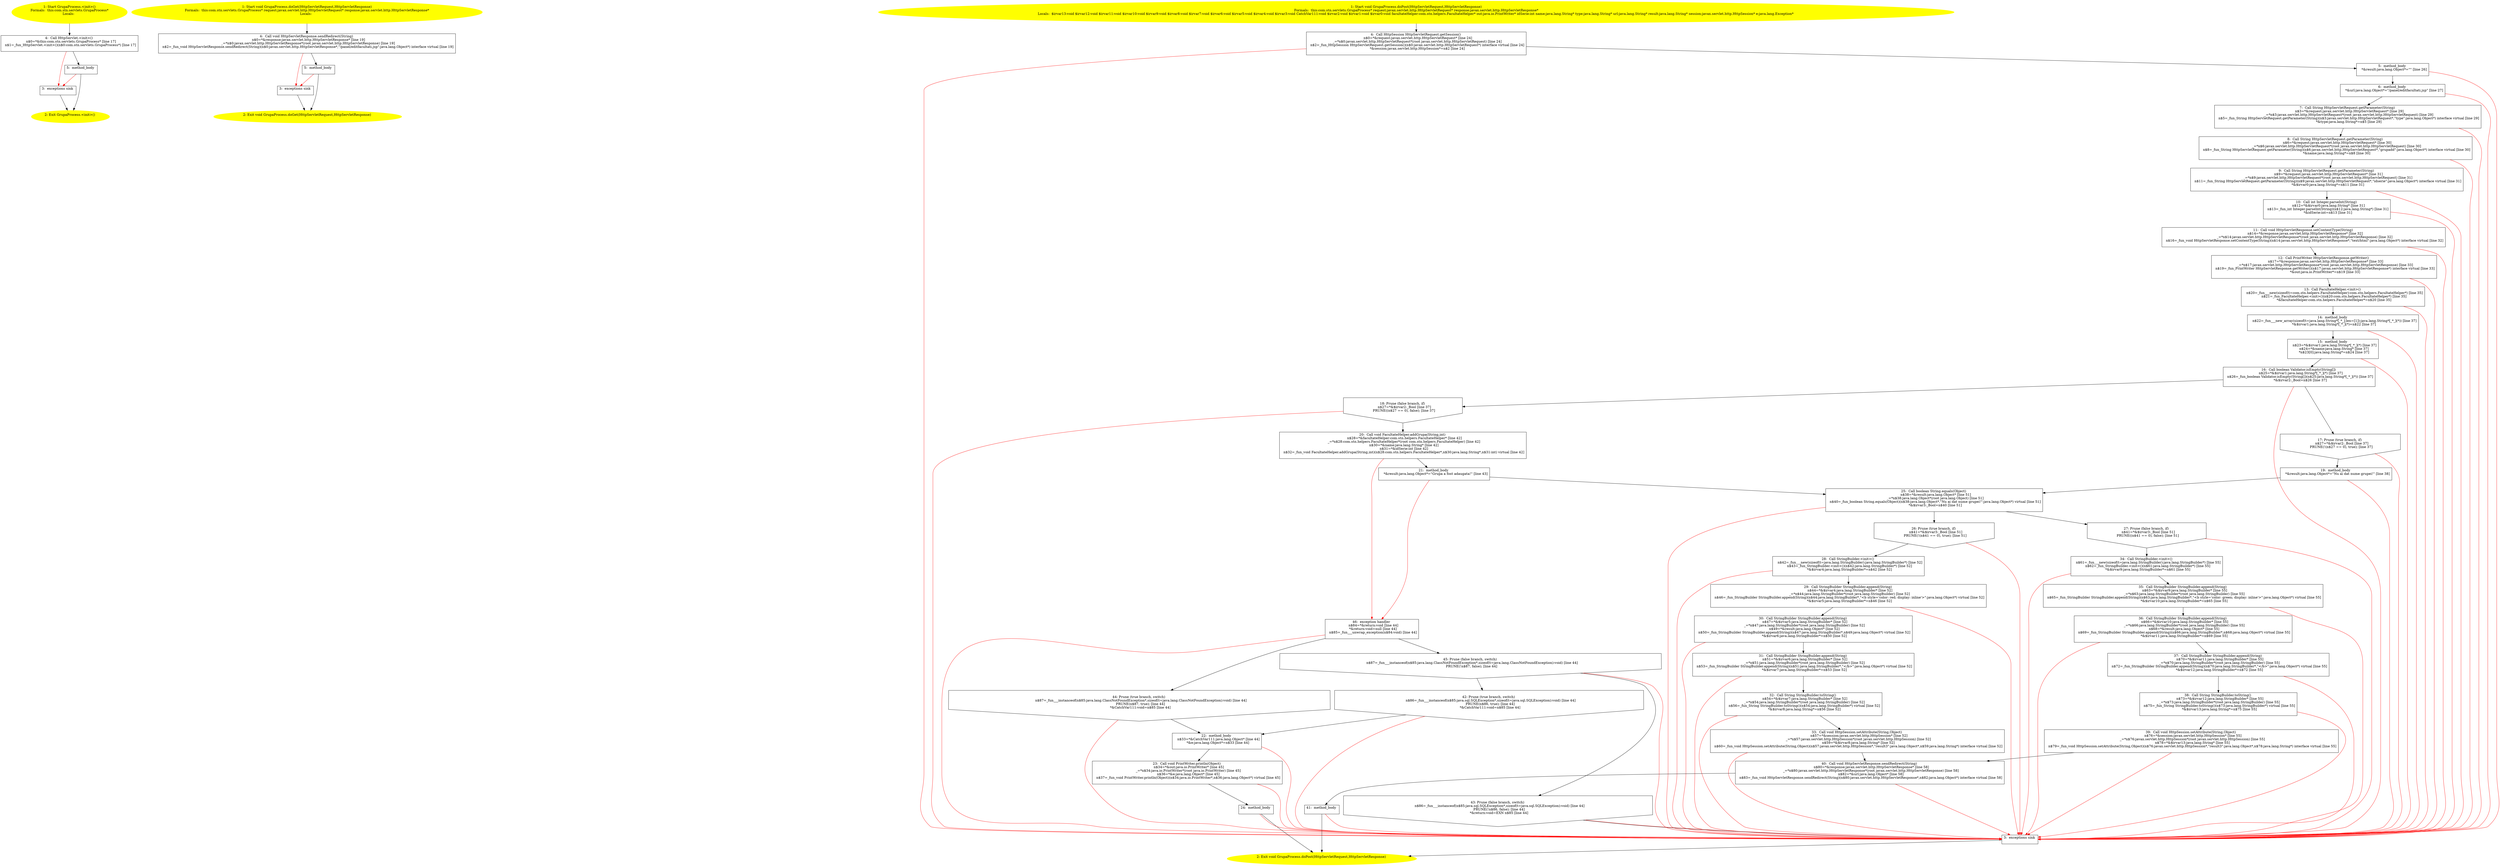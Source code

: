 /* @generated */
digraph cfg {
"com.stn.servlets.GrupaProcess.<init>().a48eaf442acc9470dc9242eb7fa89e5d_1" [label="1: Start GrupaProcess.<init>()\nFormals:  this:com.stn.servlets.GrupaProcess*\nLocals:  \n  " color=yellow style=filled]
	

	 "com.stn.servlets.GrupaProcess.<init>().a48eaf442acc9470dc9242eb7fa89e5d_1" -> "com.stn.servlets.GrupaProcess.<init>().a48eaf442acc9470dc9242eb7fa89e5d_4" ;
"com.stn.servlets.GrupaProcess.<init>().a48eaf442acc9470dc9242eb7fa89e5d_2" [label="2: Exit GrupaProcess.<init>() \n  " color=yellow style=filled]
	

"com.stn.servlets.GrupaProcess.<init>().a48eaf442acc9470dc9242eb7fa89e5d_3" [label="3:  exceptions sink \n  " shape="box"]
	

	 "com.stn.servlets.GrupaProcess.<init>().a48eaf442acc9470dc9242eb7fa89e5d_3" -> "com.stn.servlets.GrupaProcess.<init>().a48eaf442acc9470dc9242eb7fa89e5d_2" ;
"com.stn.servlets.GrupaProcess.<init>().a48eaf442acc9470dc9242eb7fa89e5d_4" [label="4:  Call HttpServlet.<init>() \n   n$0=*&this:com.stn.servlets.GrupaProcess* [line 17]\n  n$1=_fun_HttpServlet.<init>()(n$0:com.stn.servlets.GrupaProcess*) [line 17]\n " shape="box"]
	

	 "com.stn.servlets.GrupaProcess.<init>().a48eaf442acc9470dc9242eb7fa89e5d_4" -> "com.stn.servlets.GrupaProcess.<init>().a48eaf442acc9470dc9242eb7fa89e5d_5" ;
	 "com.stn.servlets.GrupaProcess.<init>().a48eaf442acc9470dc9242eb7fa89e5d_4" -> "com.stn.servlets.GrupaProcess.<init>().a48eaf442acc9470dc9242eb7fa89e5d_3" [color="red" ];
"com.stn.servlets.GrupaProcess.<init>().a48eaf442acc9470dc9242eb7fa89e5d_5" [label="5:  method_body \n  " shape="box"]
	

	 "com.stn.servlets.GrupaProcess.<init>().a48eaf442acc9470dc9242eb7fa89e5d_5" -> "com.stn.servlets.GrupaProcess.<init>().a48eaf442acc9470dc9242eb7fa89e5d_2" ;
	 "com.stn.servlets.GrupaProcess.<init>().a48eaf442acc9470dc9242eb7fa89e5d_5" -> "com.stn.servlets.GrupaProcess.<init>().a48eaf442acc9470dc9242eb7fa89e5d_3" [color="red" ];
"com.stn.servlets.GrupaProcess.doGet(javax.servlet.http.HttpServletRequest,javax.servlet.http.HttpSer.3e9ce9f7ae15e19acc4e71eeeb13e1a1_1" [label="1: Start void GrupaProcess.doGet(HttpServletRequest,HttpServletResponse)\nFormals:  this:com.stn.servlets.GrupaProcess* request:javax.servlet.http.HttpServletRequest* response:javax.servlet.http.HttpServletResponse*\nLocals:  \n  " color=yellow style=filled]
	

	 "com.stn.servlets.GrupaProcess.doGet(javax.servlet.http.HttpServletRequest,javax.servlet.http.HttpSer.3e9ce9f7ae15e19acc4e71eeeb13e1a1_1" -> "com.stn.servlets.GrupaProcess.doGet(javax.servlet.http.HttpServletRequest,javax.servlet.http.HttpSer.3e9ce9f7ae15e19acc4e71eeeb13e1a1_4" ;
"com.stn.servlets.GrupaProcess.doGet(javax.servlet.http.HttpServletRequest,javax.servlet.http.HttpSer.3e9ce9f7ae15e19acc4e71eeeb13e1a1_2" [label="2: Exit void GrupaProcess.doGet(HttpServletRequest,HttpServletResponse) \n  " color=yellow style=filled]
	

"com.stn.servlets.GrupaProcess.doGet(javax.servlet.http.HttpServletRequest,javax.servlet.http.HttpSer.3e9ce9f7ae15e19acc4e71eeeb13e1a1_3" [label="3:  exceptions sink \n  " shape="box"]
	

	 "com.stn.servlets.GrupaProcess.doGet(javax.servlet.http.HttpServletRequest,javax.servlet.http.HttpSer.3e9ce9f7ae15e19acc4e71eeeb13e1a1_3" -> "com.stn.servlets.GrupaProcess.doGet(javax.servlet.http.HttpServletRequest,javax.servlet.http.HttpSer.3e9ce9f7ae15e19acc4e71eeeb13e1a1_2" ;
"com.stn.servlets.GrupaProcess.doGet(javax.servlet.http.HttpServletRequest,javax.servlet.http.HttpSer.3e9ce9f7ae15e19acc4e71eeeb13e1a1_4" [label="4:  Call void HttpServletResponse.sendRedirect(String) \n   n$0=*&response:javax.servlet.http.HttpServletResponse* [line 19]\n  _=*n$0:javax.servlet.http.HttpServletResponse*(root javax.servlet.http.HttpServletResponse) [line 19]\n  n$2=_fun_void HttpServletResponse.sendRedirect(String)(n$0:javax.servlet.http.HttpServletResponse*,\"/panel/editfacultati.jsp\":java.lang.Object*) interface virtual [line 19]\n " shape="box"]
	

	 "com.stn.servlets.GrupaProcess.doGet(javax.servlet.http.HttpServletRequest,javax.servlet.http.HttpSer.3e9ce9f7ae15e19acc4e71eeeb13e1a1_4" -> "com.stn.servlets.GrupaProcess.doGet(javax.servlet.http.HttpServletRequest,javax.servlet.http.HttpSer.3e9ce9f7ae15e19acc4e71eeeb13e1a1_5" ;
	 "com.stn.servlets.GrupaProcess.doGet(javax.servlet.http.HttpServletRequest,javax.servlet.http.HttpSer.3e9ce9f7ae15e19acc4e71eeeb13e1a1_4" -> "com.stn.servlets.GrupaProcess.doGet(javax.servlet.http.HttpServletRequest,javax.servlet.http.HttpSer.3e9ce9f7ae15e19acc4e71eeeb13e1a1_3" [color="red" ];
"com.stn.servlets.GrupaProcess.doGet(javax.servlet.http.HttpServletRequest,javax.servlet.http.HttpSer.3e9ce9f7ae15e19acc4e71eeeb13e1a1_5" [label="5:  method_body \n  " shape="box"]
	

	 "com.stn.servlets.GrupaProcess.doGet(javax.servlet.http.HttpServletRequest,javax.servlet.http.HttpSer.3e9ce9f7ae15e19acc4e71eeeb13e1a1_5" -> "com.stn.servlets.GrupaProcess.doGet(javax.servlet.http.HttpServletRequest,javax.servlet.http.HttpSer.3e9ce9f7ae15e19acc4e71eeeb13e1a1_2" ;
	 "com.stn.servlets.GrupaProcess.doGet(javax.servlet.http.HttpServletRequest,javax.servlet.http.HttpSer.3e9ce9f7ae15e19acc4e71eeeb13e1a1_5" -> "com.stn.servlets.GrupaProcess.doGet(javax.servlet.http.HttpServletRequest,javax.servlet.http.HttpSer.3e9ce9f7ae15e19acc4e71eeeb13e1a1_3" [color="red" ];
"com.stn.servlets.GrupaProcess.doPost(javax.servlet.http.HttpServletRequest,javax.servlet.http.HttpSe.77dba6523dc3bb1e43ad5403bfc271e7_1" [label="1: Start void GrupaProcess.doPost(HttpServletRequest,HttpServletResponse)\nFormals:  this:com.stn.servlets.GrupaProcess* request:javax.servlet.http.HttpServletRequest* response:javax.servlet.http.HttpServletResponse*\nLocals:  $irvar13:void $irvar12:void $irvar11:void $irvar10:void $irvar9:void $irvar8:void $irvar7:void $irvar6:void $irvar5:void $irvar4:void $irvar3:void CatchVar111:void $irvar2:void $irvar1:void $irvar0:void facultateHelper:com.stn.helpers.FacultateHelper* out:java.io.PrintWriter* idSerie:int name:java.lang.String* type:java.lang.String* url:java.lang.String* result:java.lang.String* session:javax.servlet.http.HttpSession* e:java.lang.Exception* \n  " color=yellow style=filled]
	

	 "com.stn.servlets.GrupaProcess.doPost(javax.servlet.http.HttpServletRequest,javax.servlet.http.HttpSe.77dba6523dc3bb1e43ad5403bfc271e7_1" -> "com.stn.servlets.GrupaProcess.doPost(javax.servlet.http.HttpServletRequest,javax.servlet.http.HttpSe.77dba6523dc3bb1e43ad5403bfc271e7_4" ;
"com.stn.servlets.GrupaProcess.doPost(javax.servlet.http.HttpServletRequest,javax.servlet.http.HttpSe.77dba6523dc3bb1e43ad5403bfc271e7_2" [label="2: Exit void GrupaProcess.doPost(HttpServletRequest,HttpServletResponse) \n  " color=yellow style=filled]
	

"com.stn.servlets.GrupaProcess.doPost(javax.servlet.http.HttpServletRequest,javax.servlet.http.HttpSe.77dba6523dc3bb1e43ad5403bfc271e7_3" [label="3:  exceptions sink \n  " shape="box"]
	

	 "com.stn.servlets.GrupaProcess.doPost(javax.servlet.http.HttpServletRequest,javax.servlet.http.HttpSe.77dba6523dc3bb1e43ad5403bfc271e7_3" -> "com.stn.servlets.GrupaProcess.doPost(javax.servlet.http.HttpServletRequest,javax.servlet.http.HttpSe.77dba6523dc3bb1e43ad5403bfc271e7_2" ;
"com.stn.servlets.GrupaProcess.doPost(javax.servlet.http.HttpServletRequest,javax.servlet.http.HttpSe.77dba6523dc3bb1e43ad5403bfc271e7_4" [label="4:  Call HttpSession HttpServletRequest.getSession() \n   n$0=*&request:javax.servlet.http.HttpServletRequest* [line 24]\n  _=*n$0:javax.servlet.http.HttpServletRequest*(root javax.servlet.http.HttpServletRequest) [line 24]\n  n$2=_fun_HttpSession HttpServletRequest.getSession()(n$0:javax.servlet.http.HttpServletRequest*) interface virtual [line 24]\n  *&session:javax.servlet.http.HttpSession*=n$2 [line 24]\n " shape="box"]
	

	 "com.stn.servlets.GrupaProcess.doPost(javax.servlet.http.HttpServletRequest,javax.servlet.http.HttpSe.77dba6523dc3bb1e43ad5403bfc271e7_4" -> "com.stn.servlets.GrupaProcess.doPost(javax.servlet.http.HttpServletRequest,javax.servlet.http.HttpSe.77dba6523dc3bb1e43ad5403bfc271e7_5" ;
	 "com.stn.servlets.GrupaProcess.doPost(javax.servlet.http.HttpServletRequest,javax.servlet.http.HttpSe.77dba6523dc3bb1e43ad5403bfc271e7_4" -> "com.stn.servlets.GrupaProcess.doPost(javax.servlet.http.HttpServletRequest,javax.servlet.http.HttpSe.77dba6523dc3bb1e43ad5403bfc271e7_3" [color="red" ];
"com.stn.servlets.GrupaProcess.doPost(javax.servlet.http.HttpServletRequest,javax.servlet.http.HttpSe.77dba6523dc3bb1e43ad5403bfc271e7_5" [label="5:  method_body \n   *&result:java.lang.Object*=\"\" [line 26]\n " shape="box"]
	

	 "com.stn.servlets.GrupaProcess.doPost(javax.servlet.http.HttpServletRequest,javax.servlet.http.HttpSe.77dba6523dc3bb1e43ad5403bfc271e7_5" -> "com.stn.servlets.GrupaProcess.doPost(javax.servlet.http.HttpServletRequest,javax.servlet.http.HttpSe.77dba6523dc3bb1e43ad5403bfc271e7_6" ;
	 "com.stn.servlets.GrupaProcess.doPost(javax.servlet.http.HttpServletRequest,javax.servlet.http.HttpSe.77dba6523dc3bb1e43ad5403bfc271e7_5" -> "com.stn.servlets.GrupaProcess.doPost(javax.servlet.http.HttpServletRequest,javax.servlet.http.HttpSe.77dba6523dc3bb1e43ad5403bfc271e7_3" [color="red" ];
"com.stn.servlets.GrupaProcess.doPost(javax.servlet.http.HttpServletRequest,javax.servlet.http.HttpSe.77dba6523dc3bb1e43ad5403bfc271e7_6" [label="6:  method_body \n   *&url:java.lang.Object*=\"/panel/editfacultati.jsp\" [line 27]\n " shape="box"]
	

	 "com.stn.servlets.GrupaProcess.doPost(javax.servlet.http.HttpServletRequest,javax.servlet.http.HttpSe.77dba6523dc3bb1e43ad5403bfc271e7_6" -> "com.stn.servlets.GrupaProcess.doPost(javax.servlet.http.HttpServletRequest,javax.servlet.http.HttpSe.77dba6523dc3bb1e43ad5403bfc271e7_7" ;
	 "com.stn.servlets.GrupaProcess.doPost(javax.servlet.http.HttpServletRequest,javax.servlet.http.HttpSe.77dba6523dc3bb1e43ad5403bfc271e7_6" -> "com.stn.servlets.GrupaProcess.doPost(javax.servlet.http.HttpServletRequest,javax.servlet.http.HttpSe.77dba6523dc3bb1e43ad5403bfc271e7_3" [color="red" ];
"com.stn.servlets.GrupaProcess.doPost(javax.servlet.http.HttpServletRequest,javax.servlet.http.HttpSe.77dba6523dc3bb1e43ad5403bfc271e7_7" [label="7:  Call String HttpServletRequest.getParameter(String) \n   n$3=*&request:javax.servlet.http.HttpServletRequest* [line 29]\n  _=*n$3:javax.servlet.http.HttpServletRequest*(root javax.servlet.http.HttpServletRequest) [line 29]\n  n$5=_fun_String HttpServletRequest.getParameter(String)(n$3:javax.servlet.http.HttpServletRequest*,\"type\":java.lang.Object*) interface virtual [line 29]\n  *&type:java.lang.String*=n$5 [line 29]\n " shape="box"]
	

	 "com.stn.servlets.GrupaProcess.doPost(javax.servlet.http.HttpServletRequest,javax.servlet.http.HttpSe.77dba6523dc3bb1e43ad5403bfc271e7_7" -> "com.stn.servlets.GrupaProcess.doPost(javax.servlet.http.HttpServletRequest,javax.servlet.http.HttpSe.77dba6523dc3bb1e43ad5403bfc271e7_8" ;
	 "com.stn.servlets.GrupaProcess.doPost(javax.servlet.http.HttpServletRequest,javax.servlet.http.HttpSe.77dba6523dc3bb1e43ad5403bfc271e7_7" -> "com.stn.servlets.GrupaProcess.doPost(javax.servlet.http.HttpServletRequest,javax.servlet.http.HttpSe.77dba6523dc3bb1e43ad5403bfc271e7_3" [color="red" ];
"com.stn.servlets.GrupaProcess.doPost(javax.servlet.http.HttpServletRequest,javax.servlet.http.HttpSe.77dba6523dc3bb1e43ad5403bfc271e7_8" [label="8:  Call String HttpServletRequest.getParameter(String) \n   n$6=*&request:javax.servlet.http.HttpServletRequest* [line 30]\n  _=*n$6:javax.servlet.http.HttpServletRequest*(root javax.servlet.http.HttpServletRequest) [line 30]\n  n$8=_fun_String HttpServletRequest.getParameter(String)(n$6:javax.servlet.http.HttpServletRequest*,\"grupadd\":java.lang.Object*) interface virtual [line 30]\n  *&name:java.lang.String*=n$8 [line 30]\n " shape="box"]
	

	 "com.stn.servlets.GrupaProcess.doPost(javax.servlet.http.HttpServletRequest,javax.servlet.http.HttpSe.77dba6523dc3bb1e43ad5403bfc271e7_8" -> "com.stn.servlets.GrupaProcess.doPost(javax.servlet.http.HttpServletRequest,javax.servlet.http.HttpSe.77dba6523dc3bb1e43ad5403bfc271e7_9" ;
	 "com.stn.servlets.GrupaProcess.doPost(javax.servlet.http.HttpServletRequest,javax.servlet.http.HttpSe.77dba6523dc3bb1e43ad5403bfc271e7_8" -> "com.stn.servlets.GrupaProcess.doPost(javax.servlet.http.HttpServletRequest,javax.servlet.http.HttpSe.77dba6523dc3bb1e43ad5403bfc271e7_3" [color="red" ];
"com.stn.servlets.GrupaProcess.doPost(javax.servlet.http.HttpServletRequest,javax.servlet.http.HttpSe.77dba6523dc3bb1e43ad5403bfc271e7_9" [label="9:  Call String HttpServletRequest.getParameter(String) \n   n$9=*&request:javax.servlet.http.HttpServletRequest* [line 31]\n  _=*n$9:javax.servlet.http.HttpServletRequest*(root javax.servlet.http.HttpServletRequest) [line 31]\n  n$11=_fun_String HttpServletRequest.getParameter(String)(n$9:javax.servlet.http.HttpServletRequest*,\"idserie\":java.lang.Object*) interface virtual [line 31]\n  *&$irvar0:java.lang.String*=n$11 [line 31]\n " shape="box"]
	

	 "com.stn.servlets.GrupaProcess.doPost(javax.servlet.http.HttpServletRequest,javax.servlet.http.HttpSe.77dba6523dc3bb1e43ad5403bfc271e7_9" -> "com.stn.servlets.GrupaProcess.doPost(javax.servlet.http.HttpServletRequest,javax.servlet.http.HttpSe.77dba6523dc3bb1e43ad5403bfc271e7_10" ;
	 "com.stn.servlets.GrupaProcess.doPost(javax.servlet.http.HttpServletRequest,javax.servlet.http.HttpSe.77dba6523dc3bb1e43ad5403bfc271e7_9" -> "com.stn.servlets.GrupaProcess.doPost(javax.servlet.http.HttpServletRequest,javax.servlet.http.HttpSe.77dba6523dc3bb1e43ad5403bfc271e7_3" [color="red" ];
"com.stn.servlets.GrupaProcess.doPost(javax.servlet.http.HttpServletRequest,javax.servlet.http.HttpSe.77dba6523dc3bb1e43ad5403bfc271e7_10" [label="10:  Call int Integer.parseInt(String) \n   n$12=*&$irvar0:java.lang.String* [line 31]\n  n$13=_fun_int Integer.parseInt(String)(n$12:java.lang.String*) [line 31]\n  *&idSerie:int=n$13 [line 31]\n " shape="box"]
	

	 "com.stn.servlets.GrupaProcess.doPost(javax.servlet.http.HttpServletRequest,javax.servlet.http.HttpSe.77dba6523dc3bb1e43ad5403bfc271e7_10" -> "com.stn.servlets.GrupaProcess.doPost(javax.servlet.http.HttpServletRequest,javax.servlet.http.HttpSe.77dba6523dc3bb1e43ad5403bfc271e7_11" ;
	 "com.stn.servlets.GrupaProcess.doPost(javax.servlet.http.HttpServletRequest,javax.servlet.http.HttpSe.77dba6523dc3bb1e43ad5403bfc271e7_10" -> "com.stn.servlets.GrupaProcess.doPost(javax.servlet.http.HttpServletRequest,javax.servlet.http.HttpSe.77dba6523dc3bb1e43ad5403bfc271e7_3" [color="red" ];
"com.stn.servlets.GrupaProcess.doPost(javax.servlet.http.HttpServletRequest,javax.servlet.http.HttpSe.77dba6523dc3bb1e43ad5403bfc271e7_11" [label="11:  Call void HttpServletResponse.setContentType(String) \n   n$14=*&response:javax.servlet.http.HttpServletResponse* [line 32]\n  _=*n$14:javax.servlet.http.HttpServletResponse*(root javax.servlet.http.HttpServletResponse) [line 32]\n  n$16=_fun_void HttpServletResponse.setContentType(String)(n$14:javax.servlet.http.HttpServletResponse*,\"text/html\":java.lang.Object*) interface virtual [line 32]\n " shape="box"]
	

	 "com.stn.servlets.GrupaProcess.doPost(javax.servlet.http.HttpServletRequest,javax.servlet.http.HttpSe.77dba6523dc3bb1e43ad5403bfc271e7_11" -> "com.stn.servlets.GrupaProcess.doPost(javax.servlet.http.HttpServletRequest,javax.servlet.http.HttpSe.77dba6523dc3bb1e43ad5403bfc271e7_12" ;
	 "com.stn.servlets.GrupaProcess.doPost(javax.servlet.http.HttpServletRequest,javax.servlet.http.HttpSe.77dba6523dc3bb1e43ad5403bfc271e7_11" -> "com.stn.servlets.GrupaProcess.doPost(javax.servlet.http.HttpServletRequest,javax.servlet.http.HttpSe.77dba6523dc3bb1e43ad5403bfc271e7_3" [color="red" ];
"com.stn.servlets.GrupaProcess.doPost(javax.servlet.http.HttpServletRequest,javax.servlet.http.HttpSe.77dba6523dc3bb1e43ad5403bfc271e7_12" [label="12:  Call PrintWriter HttpServletResponse.getWriter() \n   n$17=*&response:javax.servlet.http.HttpServletResponse* [line 33]\n  _=*n$17:javax.servlet.http.HttpServletResponse*(root javax.servlet.http.HttpServletResponse) [line 33]\n  n$19=_fun_PrintWriter HttpServletResponse.getWriter()(n$17:javax.servlet.http.HttpServletResponse*) interface virtual [line 33]\n  *&out:java.io.PrintWriter*=n$19 [line 33]\n " shape="box"]
	

	 "com.stn.servlets.GrupaProcess.doPost(javax.servlet.http.HttpServletRequest,javax.servlet.http.HttpSe.77dba6523dc3bb1e43ad5403bfc271e7_12" -> "com.stn.servlets.GrupaProcess.doPost(javax.servlet.http.HttpServletRequest,javax.servlet.http.HttpSe.77dba6523dc3bb1e43ad5403bfc271e7_13" ;
	 "com.stn.servlets.GrupaProcess.doPost(javax.servlet.http.HttpServletRequest,javax.servlet.http.HttpSe.77dba6523dc3bb1e43ad5403bfc271e7_12" -> "com.stn.servlets.GrupaProcess.doPost(javax.servlet.http.HttpServletRequest,javax.servlet.http.HttpSe.77dba6523dc3bb1e43ad5403bfc271e7_3" [color="red" ];
"com.stn.servlets.GrupaProcess.doPost(javax.servlet.http.HttpServletRequest,javax.servlet.http.HttpSe.77dba6523dc3bb1e43ad5403bfc271e7_13" [label="13:  Call FacultateHelper.<init>() \n   n$20=_fun___new(sizeof(t=com.stn.helpers.FacultateHelper):com.stn.helpers.FacultateHelper*) [line 35]\n  n$21=_fun_FacultateHelper.<init>()(n$20:com.stn.helpers.FacultateHelper*) [line 35]\n  *&facultateHelper:com.stn.helpers.FacultateHelper*=n$20 [line 35]\n " shape="box"]
	

	 "com.stn.servlets.GrupaProcess.doPost(javax.servlet.http.HttpServletRequest,javax.servlet.http.HttpSe.77dba6523dc3bb1e43ad5403bfc271e7_13" -> "com.stn.servlets.GrupaProcess.doPost(javax.servlet.http.HttpServletRequest,javax.servlet.http.HttpSe.77dba6523dc3bb1e43ad5403bfc271e7_14" ;
	 "com.stn.servlets.GrupaProcess.doPost(javax.servlet.http.HttpServletRequest,javax.servlet.http.HttpSe.77dba6523dc3bb1e43ad5403bfc271e7_13" -> "com.stn.servlets.GrupaProcess.doPost(javax.servlet.http.HttpServletRequest,javax.servlet.http.HttpSe.77dba6523dc3bb1e43ad5403bfc271e7_3" [color="red" ];
"com.stn.servlets.GrupaProcess.doPost(javax.servlet.http.HttpServletRequest,javax.servlet.http.HttpSe.77dba6523dc3bb1e43ad5403bfc271e7_14" [label="14:  method_body \n   n$22=_fun___new_array(sizeof(t=java.lang.String*[_*_];len=[1]):java.lang.String*[_*_](*)) [line 37]\n  *&$irvar1:java.lang.String*[_*_](*)=n$22 [line 37]\n " shape="box"]
	

	 "com.stn.servlets.GrupaProcess.doPost(javax.servlet.http.HttpServletRequest,javax.servlet.http.HttpSe.77dba6523dc3bb1e43ad5403bfc271e7_14" -> "com.stn.servlets.GrupaProcess.doPost(javax.servlet.http.HttpServletRequest,javax.servlet.http.HttpSe.77dba6523dc3bb1e43ad5403bfc271e7_15" ;
	 "com.stn.servlets.GrupaProcess.doPost(javax.servlet.http.HttpServletRequest,javax.servlet.http.HttpSe.77dba6523dc3bb1e43ad5403bfc271e7_14" -> "com.stn.servlets.GrupaProcess.doPost(javax.servlet.http.HttpServletRequest,javax.servlet.http.HttpSe.77dba6523dc3bb1e43ad5403bfc271e7_3" [color="red" ];
"com.stn.servlets.GrupaProcess.doPost(javax.servlet.http.HttpServletRequest,javax.servlet.http.HttpSe.77dba6523dc3bb1e43ad5403bfc271e7_15" [label="15:  method_body \n   n$23=*&$irvar1:java.lang.String*[_*_](*) [line 37]\n  n$24=*&name:java.lang.String* [line 37]\n  *n$23[0]:java.lang.String*=n$24 [line 37]\n " shape="box"]
	

	 "com.stn.servlets.GrupaProcess.doPost(javax.servlet.http.HttpServletRequest,javax.servlet.http.HttpSe.77dba6523dc3bb1e43ad5403bfc271e7_15" -> "com.stn.servlets.GrupaProcess.doPost(javax.servlet.http.HttpServletRequest,javax.servlet.http.HttpSe.77dba6523dc3bb1e43ad5403bfc271e7_16" ;
	 "com.stn.servlets.GrupaProcess.doPost(javax.servlet.http.HttpServletRequest,javax.servlet.http.HttpSe.77dba6523dc3bb1e43ad5403bfc271e7_15" -> "com.stn.servlets.GrupaProcess.doPost(javax.servlet.http.HttpServletRequest,javax.servlet.http.HttpSe.77dba6523dc3bb1e43ad5403bfc271e7_3" [color="red" ];
"com.stn.servlets.GrupaProcess.doPost(javax.servlet.http.HttpServletRequest,javax.servlet.http.HttpSe.77dba6523dc3bb1e43ad5403bfc271e7_16" [label="16:  Call boolean Validator.isEmpty(String[]) \n   n$25=*&$irvar1:java.lang.String*[_*_](*) [line 37]\n  n$26=_fun_boolean Validator.isEmpty(String[])(n$25:java.lang.String*[_*_](*)) [line 37]\n  *&$irvar2:_Bool=n$26 [line 37]\n " shape="box"]
	

	 "com.stn.servlets.GrupaProcess.doPost(javax.servlet.http.HttpServletRequest,javax.servlet.http.HttpSe.77dba6523dc3bb1e43ad5403bfc271e7_16" -> "com.stn.servlets.GrupaProcess.doPost(javax.servlet.http.HttpServletRequest,javax.servlet.http.HttpSe.77dba6523dc3bb1e43ad5403bfc271e7_17" ;
	 "com.stn.servlets.GrupaProcess.doPost(javax.servlet.http.HttpServletRequest,javax.servlet.http.HttpSe.77dba6523dc3bb1e43ad5403bfc271e7_16" -> "com.stn.servlets.GrupaProcess.doPost(javax.servlet.http.HttpServletRequest,javax.servlet.http.HttpSe.77dba6523dc3bb1e43ad5403bfc271e7_18" ;
	 "com.stn.servlets.GrupaProcess.doPost(javax.servlet.http.HttpServletRequest,javax.servlet.http.HttpSe.77dba6523dc3bb1e43ad5403bfc271e7_16" -> "com.stn.servlets.GrupaProcess.doPost(javax.servlet.http.HttpServletRequest,javax.servlet.http.HttpSe.77dba6523dc3bb1e43ad5403bfc271e7_3" [color="red" ];
"com.stn.servlets.GrupaProcess.doPost(javax.servlet.http.HttpServletRequest,javax.servlet.http.HttpSe.77dba6523dc3bb1e43ad5403bfc271e7_17" [label="17: Prune (true branch, if) \n   n$27=*&$irvar2:_Bool [line 37]\n  PRUNE(!(n$27 == 0), true); [line 37]\n " shape="invhouse"]
	

	 "com.stn.servlets.GrupaProcess.doPost(javax.servlet.http.HttpServletRequest,javax.servlet.http.HttpSe.77dba6523dc3bb1e43ad5403bfc271e7_17" -> "com.stn.servlets.GrupaProcess.doPost(javax.servlet.http.HttpServletRequest,javax.servlet.http.HttpSe.77dba6523dc3bb1e43ad5403bfc271e7_19" ;
	 "com.stn.servlets.GrupaProcess.doPost(javax.servlet.http.HttpServletRequest,javax.servlet.http.HttpSe.77dba6523dc3bb1e43ad5403bfc271e7_17" -> "com.stn.servlets.GrupaProcess.doPost(javax.servlet.http.HttpServletRequest,javax.servlet.http.HttpSe.77dba6523dc3bb1e43ad5403bfc271e7_3" [color="red" ];
"com.stn.servlets.GrupaProcess.doPost(javax.servlet.http.HttpServletRequest,javax.servlet.http.HttpSe.77dba6523dc3bb1e43ad5403bfc271e7_18" [label="18: Prune (false branch, if) \n   n$27=*&$irvar2:_Bool [line 37]\n  PRUNE((n$27 == 0), false); [line 37]\n " shape="invhouse"]
	

	 "com.stn.servlets.GrupaProcess.doPost(javax.servlet.http.HttpServletRequest,javax.servlet.http.HttpSe.77dba6523dc3bb1e43ad5403bfc271e7_18" -> "com.stn.servlets.GrupaProcess.doPost(javax.servlet.http.HttpServletRequest,javax.servlet.http.HttpSe.77dba6523dc3bb1e43ad5403bfc271e7_20" ;
	 "com.stn.servlets.GrupaProcess.doPost(javax.servlet.http.HttpServletRequest,javax.servlet.http.HttpSe.77dba6523dc3bb1e43ad5403bfc271e7_18" -> "com.stn.servlets.GrupaProcess.doPost(javax.servlet.http.HttpServletRequest,javax.servlet.http.HttpSe.77dba6523dc3bb1e43ad5403bfc271e7_3" [color="red" ];
"com.stn.servlets.GrupaProcess.doPost(javax.servlet.http.HttpServletRequest,javax.servlet.http.HttpSe.77dba6523dc3bb1e43ad5403bfc271e7_19" [label="19:  method_body \n   *&result:java.lang.Object*=\"Nu ai dat nume grupei!\" [line 38]\n " shape="box"]
	

	 "com.stn.servlets.GrupaProcess.doPost(javax.servlet.http.HttpServletRequest,javax.servlet.http.HttpSe.77dba6523dc3bb1e43ad5403bfc271e7_19" -> "com.stn.servlets.GrupaProcess.doPost(javax.servlet.http.HttpServletRequest,javax.servlet.http.HttpSe.77dba6523dc3bb1e43ad5403bfc271e7_25" ;
	 "com.stn.servlets.GrupaProcess.doPost(javax.servlet.http.HttpServletRequest,javax.servlet.http.HttpSe.77dba6523dc3bb1e43ad5403bfc271e7_19" -> "com.stn.servlets.GrupaProcess.doPost(javax.servlet.http.HttpServletRequest,javax.servlet.http.HttpSe.77dba6523dc3bb1e43ad5403bfc271e7_3" [color="red" ];
"com.stn.servlets.GrupaProcess.doPost(javax.servlet.http.HttpServletRequest,javax.servlet.http.HttpSe.77dba6523dc3bb1e43ad5403bfc271e7_20" [label="20:  Call void FacultateHelper.addGrupa(String,int) \n   n$28=*&facultateHelper:com.stn.helpers.FacultateHelper* [line 42]\n  _=*n$28:com.stn.helpers.FacultateHelper*(root com.stn.helpers.FacultateHelper) [line 42]\n  n$30=*&name:java.lang.String* [line 42]\n  n$31=*&idSerie:int [line 42]\n  n$32=_fun_void FacultateHelper.addGrupa(String,int)(n$28:com.stn.helpers.FacultateHelper*,n$30:java.lang.String*,n$31:int) virtual [line 42]\n " shape="box"]
	

	 "com.stn.servlets.GrupaProcess.doPost(javax.servlet.http.HttpServletRequest,javax.servlet.http.HttpSe.77dba6523dc3bb1e43ad5403bfc271e7_20" -> "com.stn.servlets.GrupaProcess.doPost(javax.servlet.http.HttpServletRequest,javax.servlet.http.HttpSe.77dba6523dc3bb1e43ad5403bfc271e7_21" ;
	 "com.stn.servlets.GrupaProcess.doPost(javax.servlet.http.HttpServletRequest,javax.servlet.http.HttpSe.77dba6523dc3bb1e43ad5403bfc271e7_20" -> "com.stn.servlets.GrupaProcess.doPost(javax.servlet.http.HttpServletRequest,javax.servlet.http.HttpSe.77dba6523dc3bb1e43ad5403bfc271e7_46" [color="red" ];
"com.stn.servlets.GrupaProcess.doPost(javax.servlet.http.HttpServletRequest,javax.servlet.http.HttpSe.77dba6523dc3bb1e43ad5403bfc271e7_21" [label="21:  method_body \n   *&result:java.lang.Object*=\"Grupa a fost adaugata!\" [line 43]\n " shape="box"]
	

	 "com.stn.servlets.GrupaProcess.doPost(javax.servlet.http.HttpServletRequest,javax.servlet.http.HttpSe.77dba6523dc3bb1e43ad5403bfc271e7_21" -> "com.stn.servlets.GrupaProcess.doPost(javax.servlet.http.HttpServletRequest,javax.servlet.http.HttpSe.77dba6523dc3bb1e43ad5403bfc271e7_25" ;
	 "com.stn.servlets.GrupaProcess.doPost(javax.servlet.http.HttpServletRequest,javax.servlet.http.HttpSe.77dba6523dc3bb1e43ad5403bfc271e7_21" -> "com.stn.servlets.GrupaProcess.doPost(javax.servlet.http.HttpServletRequest,javax.servlet.http.HttpSe.77dba6523dc3bb1e43ad5403bfc271e7_46" [color="red" ];
"com.stn.servlets.GrupaProcess.doPost(javax.servlet.http.HttpServletRequest,javax.servlet.http.HttpSe.77dba6523dc3bb1e43ad5403bfc271e7_22" [label="22:  method_body \n   n$33=*&CatchVar111:java.lang.Object* [line 44]\n  *&e:java.lang.Object*=n$33 [line 44]\n " shape="box"]
	

	 "com.stn.servlets.GrupaProcess.doPost(javax.servlet.http.HttpServletRequest,javax.servlet.http.HttpSe.77dba6523dc3bb1e43ad5403bfc271e7_22" -> "com.stn.servlets.GrupaProcess.doPost(javax.servlet.http.HttpServletRequest,javax.servlet.http.HttpSe.77dba6523dc3bb1e43ad5403bfc271e7_23" ;
	 "com.stn.servlets.GrupaProcess.doPost(javax.servlet.http.HttpServletRequest,javax.servlet.http.HttpSe.77dba6523dc3bb1e43ad5403bfc271e7_22" -> "com.stn.servlets.GrupaProcess.doPost(javax.servlet.http.HttpServletRequest,javax.servlet.http.HttpSe.77dba6523dc3bb1e43ad5403bfc271e7_3" [color="red" ];
"com.stn.servlets.GrupaProcess.doPost(javax.servlet.http.HttpServletRequest,javax.servlet.http.HttpSe.77dba6523dc3bb1e43ad5403bfc271e7_23" [label="23:  Call void PrintWriter.println(Object) \n   n$34=*&out:java.io.PrintWriter* [line 45]\n  _=*n$34:java.io.PrintWriter*(root java.io.PrintWriter) [line 45]\n  n$36=*&e:java.lang.Object* [line 45]\n  n$37=_fun_void PrintWriter.println(Object)(n$34:java.io.PrintWriter*,n$36:java.lang.Object*) virtual [line 45]\n " shape="box"]
	

	 "com.stn.servlets.GrupaProcess.doPost(javax.servlet.http.HttpServletRequest,javax.servlet.http.HttpSe.77dba6523dc3bb1e43ad5403bfc271e7_23" -> "com.stn.servlets.GrupaProcess.doPost(javax.servlet.http.HttpServletRequest,javax.servlet.http.HttpSe.77dba6523dc3bb1e43ad5403bfc271e7_24" ;
	 "com.stn.servlets.GrupaProcess.doPost(javax.servlet.http.HttpServletRequest,javax.servlet.http.HttpSe.77dba6523dc3bb1e43ad5403bfc271e7_23" -> "com.stn.servlets.GrupaProcess.doPost(javax.servlet.http.HttpServletRequest,javax.servlet.http.HttpSe.77dba6523dc3bb1e43ad5403bfc271e7_3" [color="red" ];
"com.stn.servlets.GrupaProcess.doPost(javax.servlet.http.HttpServletRequest,javax.servlet.http.HttpSe.77dba6523dc3bb1e43ad5403bfc271e7_24" [label="24:  method_body \n  " shape="box"]
	

	 "com.stn.servlets.GrupaProcess.doPost(javax.servlet.http.HttpServletRequest,javax.servlet.http.HttpSe.77dba6523dc3bb1e43ad5403bfc271e7_24" -> "com.stn.servlets.GrupaProcess.doPost(javax.servlet.http.HttpServletRequest,javax.servlet.http.HttpSe.77dba6523dc3bb1e43ad5403bfc271e7_2" ;
	 "com.stn.servlets.GrupaProcess.doPost(javax.servlet.http.HttpServletRequest,javax.servlet.http.HttpSe.77dba6523dc3bb1e43ad5403bfc271e7_24" -> "com.stn.servlets.GrupaProcess.doPost(javax.servlet.http.HttpServletRequest,javax.servlet.http.HttpSe.77dba6523dc3bb1e43ad5403bfc271e7_3" [color="red" ];
"com.stn.servlets.GrupaProcess.doPost(javax.servlet.http.HttpServletRequest,javax.servlet.http.HttpSe.77dba6523dc3bb1e43ad5403bfc271e7_25" [label="25:  Call boolean String.equals(Object) \n   n$38=*&result:java.lang.Object* [line 51]\n  _=*n$38:java.lang.Object*(root java.lang.Object) [line 51]\n  n$40=_fun_boolean String.equals(Object)(n$38:java.lang.Object*,\"Nu ai dat nume grupei!\":java.lang.Object*) virtual [line 51]\n  *&$irvar3:_Bool=n$40 [line 51]\n " shape="box"]
	

	 "com.stn.servlets.GrupaProcess.doPost(javax.servlet.http.HttpServletRequest,javax.servlet.http.HttpSe.77dba6523dc3bb1e43ad5403bfc271e7_25" -> "com.stn.servlets.GrupaProcess.doPost(javax.servlet.http.HttpServletRequest,javax.servlet.http.HttpSe.77dba6523dc3bb1e43ad5403bfc271e7_26" ;
	 "com.stn.servlets.GrupaProcess.doPost(javax.servlet.http.HttpServletRequest,javax.servlet.http.HttpSe.77dba6523dc3bb1e43ad5403bfc271e7_25" -> "com.stn.servlets.GrupaProcess.doPost(javax.servlet.http.HttpServletRequest,javax.servlet.http.HttpSe.77dba6523dc3bb1e43ad5403bfc271e7_27" ;
	 "com.stn.servlets.GrupaProcess.doPost(javax.servlet.http.HttpServletRequest,javax.servlet.http.HttpSe.77dba6523dc3bb1e43ad5403bfc271e7_25" -> "com.stn.servlets.GrupaProcess.doPost(javax.servlet.http.HttpServletRequest,javax.servlet.http.HttpSe.77dba6523dc3bb1e43ad5403bfc271e7_3" [color="red" ];
"com.stn.servlets.GrupaProcess.doPost(javax.servlet.http.HttpServletRequest,javax.servlet.http.HttpSe.77dba6523dc3bb1e43ad5403bfc271e7_26" [label="26: Prune (true branch, if) \n   n$41=*&$irvar3:_Bool [line 51]\n  PRUNE(!(n$41 == 0), true); [line 51]\n " shape="invhouse"]
	

	 "com.stn.servlets.GrupaProcess.doPost(javax.servlet.http.HttpServletRequest,javax.servlet.http.HttpSe.77dba6523dc3bb1e43ad5403bfc271e7_26" -> "com.stn.servlets.GrupaProcess.doPost(javax.servlet.http.HttpServletRequest,javax.servlet.http.HttpSe.77dba6523dc3bb1e43ad5403bfc271e7_28" ;
	 "com.stn.servlets.GrupaProcess.doPost(javax.servlet.http.HttpServletRequest,javax.servlet.http.HttpSe.77dba6523dc3bb1e43ad5403bfc271e7_26" -> "com.stn.servlets.GrupaProcess.doPost(javax.servlet.http.HttpServletRequest,javax.servlet.http.HttpSe.77dba6523dc3bb1e43ad5403bfc271e7_3" [color="red" ];
"com.stn.servlets.GrupaProcess.doPost(javax.servlet.http.HttpServletRequest,javax.servlet.http.HttpSe.77dba6523dc3bb1e43ad5403bfc271e7_27" [label="27: Prune (false branch, if) \n   n$41=*&$irvar3:_Bool [line 51]\n  PRUNE((n$41 == 0), false); [line 51]\n " shape="invhouse"]
	

	 "com.stn.servlets.GrupaProcess.doPost(javax.servlet.http.HttpServletRequest,javax.servlet.http.HttpSe.77dba6523dc3bb1e43ad5403bfc271e7_27" -> "com.stn.servlets.GrupaProcess.doPost(javax.servlet.http.HttpServletRequest,javax.servlet.http.HttpSe.77dba6523dc3bb1e43ad5403bfc271e7_34" ;
	 "com.stn.servlets.GrupaProcess.doPost(javax.servlet.http.HttpServletRequest,javax.servlet.http.HttpSe.77dba6523dc3bb1e43ad5403bfc271e7_27" -> "com.stn.servlets.GrupaProcess.doPost(javax.servlet.http.HttpServletRequest,javax.servlet.http.HttpSe.77dba6523dc3bb1e43ad5403bfc271e7_3" [color="red" ];
"com.stn.servlets.GrupaProcess.doPost(javax.servlet.http.HttpServletRequest,javax.servlet.http.HttpSe.77dba6523dc3bb1e43ad5403bfc271e7_28" [label="28:  Call StringBuilder.<init>() \n   n$42=_fun___new(sizeof(t=java.lang.StringBuilder):java.lang.StringBuilder*) [line 52]\n  n$43=_fun_StringBuilder.<init>()(n$42:java.lang.StringBuilder*) [line 52]\n  *&$irvar4:java.lang.StringBuilder*=n$42 [line 52]\n " shape="box"]
	

	 "com.stn.servlets.GrupaProcess.doPost(javax.servlet.http.HttpServletRequest,javax.servlet.http.HttpSe.77dba6523dc3bb1e43ad5403bfc271e7_28" -> "com.stn.servlets.GrupaProcess.doPost(javax.servlet.http.HttpServletRequest,javax.servlet.http.HttpSe.77dba6523dc3bb1e43ad5403bfc271e7_29" ;
	 "com.stn.servlets.GrupaProcess.doPost(javax.servlet.http.HttpServletRequest,javax.servlet.http.HttpSe.77dba6523dc3bb1e43ad5403bfc271e7_28" -> "com.stn.servlets.GrupaProcess.doPost(javax.servlet.http.HttpServletRequest,javax.servlet.http.HttpSe.77dba6523dc3bb1e43ad5403bfc271e7_3" [color="red" ];
"com.stn.servlets.GrupaProcess.doPost(javax.servlet.http.HttpServletRequest,javax.servlet.http.HttpSe.77dba6523dc3bb1e43ad5403bfc271e7_29" [label="29:  Call StringBuilder StringBuilder.append(String) \n   n$44=*&$irvar4:java.lang.StringBuilder* [line 52]\n  _=*n$44:java.lang.StringBuilder*(root java.lang.StringBuilder) [line 52]\n  n$46=_fun_StringBuilder StringBuilder.append(String)(n$44:java.lang.StringBuilder*,\"<b style='color: red; display: inline'>\":java.lang.Object*) virtual [line 52]\n  *&$irvar5:java.lang.StringBuilder*=n$46 [line 52]\n " shape="box"]
	

	 "com.stn.servlets.GrupaProcess.doPost(javax.servlet.http.HttpServletRequest,javax.servlet.http.HttpSe.77dba6523dc3bb1e43ad5403bfc271e7_29" -> "com.stn.servlets.GrupaProcess.doPost(javax.servlet.http.HttpServletRequest,javax.servlet.http.HttpSe.77dba6523dc3bb1e43ad5403bfc271e7_30" ;
	 "com.stn.servlets.GrupaProcess.doPost(javax.servlet.http.HttpServletRequest,javax.servlet.http.HttpSe.77dba6523dc3bb1e43ad5403bfc271e7_29" -> "com.stn.servlets.GrupaProcess.doPost(javax.servlet.http.HttpServletRequest,javax.servlet.http.HttpSe.77dba6523dc3bb1e43ad5403bfc271e7_3" [color="red" ];
"com.stn.servlets.GrupaProcess.doPost(javax.servlet.http.HttpServletRequest,javax.servlet.http.HttpSe.77dba6523dc3bb1e43ad5403bfc271e7_30" [label="30:  Call StringBuilder StringBuilder.append(String) \n   n$47=*&$irvar5:java.lang.StringBuilder* [line 52]\n  _=*n$47:java.lang.StringBuilder*(root java.lang.StringBuilder) [line 52]\n  n$49=*&result:java.lang.Object* [line 52]\n  n$50=_fun_StringBuilder StringBuilder.append(String)(n$47:java.lang.StringBuilder*,n$49:java.lang.Object*) virtual [line 52]\n  *&$irvar6:java.lang.StringBuilder*=n$50 [line 52]\n " shape="box"]
	

	 "com.stn.servlets.GrupaProcess.doPost(javax.servlet.http.HttpServletRequest,javax.servlet.http.HttpSe.77dba6523dc3bb1e43ad5403bfc271e7_30" -> "com.stn.servlets.GrupaProcess.doPost(javax.servlet.http.HttpServletRequest,javax.servlet.http.HttpSe.77dba6523dc3bb1e43ad5403bfc271e7_31" ;
	 "com.stn.servlets.GrupaProcess.doPost(javax.servlet.http.HttpServletRequest,javax.servlet.http.HttpSe.77dba6523dc3bb1e43ad5403bfc271e7_30" -> "com.stn.servlets.GrupaProcess.doPost(javax.servlet.http.HttpServletRequest,javax.servlet.http.HttpSe.77dba6523dc3bb1e43ad5403bfc271e7_3" [color="red" ];
"com.stn.servlets.GrupaProcess.doPost(javax.servlet.http.HttpServletRequest,javax.servlet.http.HttpSe.77dba6523dc3bb1e43ad5403bfc271e7_31" [label="31:  Call StringBuilder StringBuilder.append(String) \n   n$51=*&$irvar6:java.lang.StringBuilder* [line 52]\n  _=*n$51:java.lang.StringBuilder*(root java.lang.StringBuilder) [line 52]\n  n$53=_fun_StringBuilder StringBuilder.append(String)(n$51:java.lang.StringBuilder*,\"</b>\":java.lang.Object*) virtual [line 52]\n  *&$irvar7:java.lang.StringBuilder*=n$53 [line 52]\n " shape="box"]
	

	 "com.stn.servlets.GrupaProcess.doPost(javax.servlet.http.HttpServletRequest,javax.servlet.http.HttpSe.77dba6523dc3bb1e43ad5403bfc271e7_31" -> "com.stn.servlets.GrupaProcess.doPost(javax.servlet.http.HttpServletRequest,javax.servlet.http.HttpSe.77dba6523dc3bb1e43ad5403bfc271e7_32" ;
	 "com.stn.servlets.GrupaProcess.doPost(javax.servlet.http.HttpServletRequest,javax.servlet.http.HttpSe.77dba6523dc3bb1e43ad5403bfc271e7_31" -> "com.stn.servlets.GrupaProcess.doPost(javax.servlet.http.HttpServletRequest,javax.servlet.http.HttpSe.77dba6523dc3bb1e43ad5403bfc271e7_3" [color="red" ];
"com.stn.servlets.GrupaProcess.doPost(javax.servlet.http.HttpServletRequest,javax.servlet.http.HttpSe.77dba6523dc3bb1e43ad5403bfc271e7_32" [label="32:  Call String StringBuilder.toString() \n   n$54=*&$irvar7:java.lang.StringBuilder* [line 52]\n  _=*n$54:java.lang.StringBuilder*(root java.lang.StringBuilder) [line 52]\n  n$56=_fun_String StringBuilder.toString()(n$54:java.lang.StringBuilder*) virtual [line 52]\n  *&$irvar8:java.lang.String*=n$56 [line 52]\n " shape="box"]
	

	 "com.stn.servlets.GrupaProcess.doPost(javax.servlet.http.HttpServletRequest,javax.servlet.http.HttpSe.77dba6523dc3bb1e43ad5403bfc271e7_32" -> "com.stn.servlets.GrupaProcess.doPost(javax.servlet.http.HttpServletRequest,javax.servlet.http.HttpSe.77dba6523dc3bb1e43ad5403bfc271e7_33" ;
	 "com.stn.servlets.GrupaProcess.doPost(javax.servlet.http.HttpServletRequest,javax.servlet.http.HttpSe.77dba6523dc3bb1e43ad5403bfc271e7_32" -> "com.stn.servlets.GrupaProcess.doPost(javax.servlet.http.HttpServletRequest,javax.servlet.http.HttpSe.77dba6523dc3bb1e43ad5403bfc271e7_3" [color="red" ];
"com.stn.servlets.GrupaProcess.doPost(javax.servlet.http.HttpServletRequest,javax.servlet.http.HttpSe.77dba6523dc3bb1e43ad5403bfc271e7_33" [label="33:  Call void HttpSession.setAttribute(String,Object) \n   n$57=*&session:javax.servlet.http.HttpSession* [line 52]\n  _=*n$57:javax.servlet.http.HttpSession*(root javax.servlet.http.HttpSession) [line 52]\n  n$59=*&$irvar8:java.lang.String* [line 52]\n  n$60=_fun_void HttpSession.setAttribute(String,Object)(n$57:javax.servlet.http.HttpSession*,\"result3\":java.lang.Object*,n$59:java.lang.String*) interface virtual [line 52]\n " shape="box"]
	

	 "com.stn.servlets.GrupaProcess.doPost(javax.servlet.http.HttpServletRequest,javax.servlet.http.HttpSe.77dba6523dc3bb1e43ad5403bfc271e7_33" -> "com.stn.servlets.GrupaProcess.doPost(javax.servlet.http.HttpServletRequest,javax.servlet.http.HttpSe.77dba6523dc3bb1e43ad5403bfc271e7_40" ;
	 "com.stn.servlets.GrupaProcess.doPost(javax.servlet.http.HttpServletRequest,javax.servlet.http.HttpSe.77dba6523dc3bb1e43ad5403bfc271e7_33" -> "com.stn.servlets.GrupaProcess.doPost(javax.servlet.http.HttpServletRequest,javax.servlet.http.HttpSe.77dba6523dc3bb1e43ad5403bfc271e7_3" [color="red" ];
"com.stn.servlets.GrupaProcess.doPost(javax.servlet.http.HttpServletRequest,javax.servlet.http.HttpSe.77dba6523dc3bb1e43ad5403bfc271e7_34" [label="34:  Call StringBuilder.<init>() \n   n$61=_fun___new(sizeof(t=java.lang.StringBuilder):java.lang.StringBuilder*) [line 55]\n  n$62=_fun_StringBuilder.<init>()(n$61:java.lang.StringBuilder*) [line 55]\n  *&$irvar9:java.lang.StringBuilder*=n$61 [line 55]\n " shape="box"]
	

	 "com.stn.servlets.GrupaProcess.doPost(javax.servlet.http.HttpServletRequest,javax.servlet.http.HttpSe.77dba6523dc3bb1e43ad5403bfc271e7_34" -> "com.stn.servlets.GrupaProcess.doPost(javax.servlet.http.HttpServletRequest,javax.servlet.http.HttpSe.77dba6523dc3bb1e43ad5403bfc271e7_35" ;
	 "com.stn.servlets.GrupaProcess.doPost(javax.servlet.http.HttpServletRequest,javax.servlet.http.HttpSe.77dba6523dc3bb1e43ad5403bfc271e7_34" -> "com.stn.servlets.GrupaProcess.doPost(javax.servlet.http.HttpServletRequest,javax.servlet.http.HttpSe.77dba6523dc3bb1e43ad5403bfc271e7_3" [color="red" ];
"com.stn.servlets.GrupaProcess.doPost(javax.servlet.http.HttpServletRequest,javax.servlet.http.HttpSe.77dba6523dc3bb1e43ad5403bfc271e7_35" [label="35:  Call StringBuilder StringBuilder.append(String) \n   n$63=*&$irvar9:java.lang.StringBuilder* [line 55]\n  _=*n$63:java.lang.StringBuilder*(root java.lang.StringBuilder) [line 55]\n  n$65=_fun_StringBuilder StringBuilder.append(String)(n$63:java.lang.StringBuilder*,\"<b style='color: green; display: inline'>\":java.lang.Object*) virtual [line 55]\n  *&$irvar10:java.lang.StringBuilder*=n$65 [line 55]\n " shape="box"]
	

	 "com.stn.servlets.GrupaProcess.doPost(javax.servlet.http.HttpServletRequest,javax.servlet.http.HttpSe.77dba6523dc3bb1e43ad5403bfc271e7_35" -> "com.stn.servlets.GrupaProcess.doPost(javax.servlet.http.HttpServletRequest,javax.servlet.http.HttpSe.77dba6523dc3bb1e43ad5403bfc271e7_36" ;
	 "com.stn.servlets.GrupaProcess.doPost(javax.servlet.http.HttpServletRequest,javax.servlet.http.HttpSe.77dba6523dc3bb1e43ad5403bfc271e7_35" -> "com.stn.servlets.GrupaProcess.doPost(javax.servlet.http.HttpServletRequest,javax.servlet.http.HttpSe.77dba6523dc3bb1e43ad5403bfc271e7_3" [color="red" ];
"com.stn.servlets.GrupaProcess.doPost(javax.servlet.http.HttpServletRequest,javax.servlet.http.HttpSe.77dba6523dc3bb1e43ad5403bfc271e7_36" [label="36:  Call StringBuilder StringBuilder.append(String) \n   n$66=*&$irvar10:java.lang.StringBuilder* [line 55]\n  _=*n$66:java.lang.StringBuilder*(root java.lang.StringBuilder) [line 55]\n  n$68=*&result:java.lang.Object* [line 55]\n  n$69=_fun_StringBuilder StringBuilder.append(String)(n$66:java.lang.StringBuilder*,n$68:java.lang.Object*) virtual [line 55]\n  *&$irvar11:java.lang.StringBuilder*=n$69 [line 55]\n " shape="box"]
	

	 "com.stn.servlets.GrupaProcess.doPost(javax.servlet.http.HttpServletRequest,javax.servlet.http.HttpSe.77dba6523dc3bb1e43ad5403bfc271e7_36" -> "com.stn.servlets.GrupaProcess.doPost(javax.servlet.http.HttpServletRequest,javax.servlet.http.HttpSe.77dba6523dc3bb1e43ad5403bfc271e7_37" ;
	 "com.stn.servlets.GrupaProcess.doPost(javax.servlet.http.HttpServletRequest,javax.servlet.http.HttpSe.77dba6523dc3bb1e43ad5403bfc271e7_36" -> "com.stn.servlets.GrupaProcess.doPost(javax.servlet.http.HttpServletRequest,javax.servlet.http.HttpSe.77dba6523dc3bb1e43ad5403bfc271e7_3" [color="red" ];
"com.stn.servlets.GrupaProcess.doPost(javax.servlet.http.HttpServletRequest,javax.servlet.http.HttpSe.77dba6523dc3bb1e43ad5403bfc271e7_37" [label="37:  Call StringBuilder StringBuilder.append(String) \n   n$70=*&$irvar11:java.lang.StringBuilder* [line 55]\n  _=*n$70:java.lang.StringBuilder*(root java.lang.StringBuilder) [line 55]\n  n$72=_fun_StringBuilder StringBuilder.append(String)(n$70:java.lang.StringBuilder*,\"</b>\":java.lang.Object*) virtual [line 55]\n  *&$irvar12:java.lang.StringBuilder*=n$72 [line 55]\n " shape="box"]
	

	 "com.stn.servlets.GrupaProcess.doPost(javax.servlet.http.HttpServletRequest,javax.servlet.http.HttpSe.77dba6523dc3bb1e43ad5403bfc271e7_37" -> "com.stn.servlets.GrupaProcess.doPost(javax.servlet.http.HttpServletRequest,javax.servlet.http.HttpSe.77dba6523dc3bb1e43ad5403bfc271e7_38" ;
	 "com.stn.servlets.GrupaProcess.doPost(javax.servlet.http.HttpServletRequest,javax.servlet.http.HttpSe.77dba6523dc3bb1e43ad5403bfc271e7_37" -> "com.stn.servlets.GrupaProcess.doPost(javax.servlet.http.HttpServletRequest,javax.servlet.http.HttpSe.77dba6523dc3bb1e43ad5403bfc271e7_3" [color="red" ];
"com.stn.servlets.GrupaProcess.doPost(javax.servlet.http.HttpServletRequest,javax.servlet.http.HttpSe.77dba6523dc3bb1e43ad5403bfc271e7_38" [label="38:  Call String StringBuilder.toString() \n   n$73=*&$irvar12:java.lang.StringBuilder* [line 55]\n  _=*n$73:java.lang.StringBuilder*(root java.lang.StringBuilder) [line 55]\n  n$75=_fun_String StringBuilder.toString()(n$73:java.lang.StringBuilder*) virtual [line 55]\n  *&$irvar13:java.lang.String*=n$75 [line 55]\n " shape="box"]
	

	 "com.stn.servlets.GrupaProcess.doPost(javax.servlet.http.HttpServletRequest,javax.servlet.http.HttpSe.77dba6523dc3bb1e43ad5403bfc271e7_38" -> "com.stn.servlets.GrupaProcess.doPost(javax.servlet.http.HttpServletRequest,javax.servlet.http.HttpSe.77dba6523dc3bb1e43ad5403bfc271e7_39" ;
	 "com.stn.servlets.GrupaProcess.doPost(javax.servlet.http.HttpServletRequest,javax.servlet.http.HttpSe.77dba6523dc3bb1e43ad5403bfc271e7_38" -> "com.stn.servlets.GrupaProcess.doPost(javax.servlet.http.HttpServletRequest,javax.servlet.http.HttpSe.77dba6523dc3bb1e43ad5403bfc271e7_3" [color="red" ];
"com.stn.servlets.GrupaProcess.doPost(javax.servlet.http.HttpServletRequest,javax.servlet.http.HttpSe.77dba6523dc3bb1e43ad5403bfc271e7_39" [label="39:  Call void HttpSession.setAttribute(String,Object) \n   n$76=*&session:javax.servlet.http.HttpSession* [line 55]\n  _=*n$76:javax.servlet.http.HttpSession*(root javax.servlet.http.HttpSession) [line 55]\n  n$78=*&$irvar13:java.lang.String* [line 55]\n  n$79=_fun_void HttpSession.setAttribute(String,Object)(n$76:javax.servlet.http.HttpSession*,\"result3\":java.lang.Object*,n$78:java.lang.String*) interface virtual [line 55]\n " shape="box"]
	

	 "com.stn.servlets.GrupaProcess.doPost(javax.servlet.http.HttpServletRequest,javax.servlet.http.HttpSe.77dba6523dc3bb1e43ad5403bfc271e7_39" -> "com.stn.servlets.GrupaProcess.doPost(javax.servlet.http.HttpServletRequest,javax.servlet.http.HttpSe.77dba6523dc3bb1e43ad5403bfc271e7_40" ;
	 "com.stn.servlets.GrupaProcess.doPost(javax.servlet.http.HttpServletRequest,javax.servlet.http.HttpSe.77dba6523dc3bb1e43ad5403bfc271e7_39" -> "com.stn.servlets.GrupaProcess.doPost(javax.servlet.http.HttpServletRequest,javax.servlet.http.HttpSe.77dba6523dc3bb1e43ad5403bfc271e7_3" [color="red" ];
"com.stn.servlets.GrupaProcess.doPost(javax.servlet.http.HttpServletRequest,javax.servlet.http.HttpSe.77dba6523dc3bb1e43ad5403bfc271e7_40" [label="40:  Call void HttpServletResponse.sendRedirect(String) \n   n$80=*&response:javax.servlet.http.HttpServletResponse* [line 58]\n  _=*n$80:javax.servlet.http.HttpServletResponse*(root javax.servlet.http.HttpServletResponse) [line 58]\n  n$82=*&url:java.lang.Object* [line 58]\n  n$83=_fun_void HttpServletResponse.sendRedirect(String)(n$80:javax.servlet.http.HttpServletResponse*,n$82:java.lang.Object*) interface virtual [line 58]\n " shape="box"]
	

	 "com.stn.servlets.GrupaProcess.doPost(javax.servlet.http.HttpServletRequest,javax.servlet.http.HttpSe.77dba6523dc3bb1e43ad5403bfc271e7_40" -> "com.stn.servlets.GrupaProcess.doPost(javax.servlet.http.HttpServletRequest,javax.servlet.http.HttpSe.77dba6523dc3bb1e43ad5403bfc271e7_41" ;
	 "com.stn.servlets.GrupaProcess.doPost(javax.servlet.http.HttpServletRequest,javax.servlet.http.HttpSe.77dba6523dc3bb1e43ad5403bfc271e7_40" -> "com.stn.servlets.GrupaProcess.doPost(javax.servlet.http.HttpServletRequest,javax.servlet.http.HttpSe.77dba6523dc3bb1e43ad5403bfc271e7_3" [color="red" ];
"com.stn.servlets.GrupaProcess.doPost(javax.servlet.http.HttpServletRequest,javax.servlet.http.HttpSe.77dba6523dc3bb1e43ad5403bfc271e7_41" [label="41:  method_body \n  " shape="box"]
	

	 "com.stn.servlets.GrupaProcess.doPost(javax.servlet.http.HttpServletRequest,javax.servlet.http.HttpSe.77dba6523dc3bb1e43ad5403bfc271e7_41" -> "com.stn.servlets.GrupaProcess.doPost(javax.servlet.http.HttpServletRequest,javax.servlet.http.HttpSe.77dba6523dc3bb1e43ad5403bfc271e7_2" ;
	 "com.stn.servlets.GrupaProcess.doPost(javax.servlet.http.HttpServletRequest,javax.servlet.http.HttpSe.77dba6523dc3bb1e43ad5403bfc271e7_41" -> "com.stn.servlets.GrupaProcess.doPost(javax.servlet.http.HttpServletRequest,javax.servlet.http.HttpSe.77dba6523dc3bb1e43ad5403bfc271e7_3" [color="red" ];
"com.stn.servlets.GrupaProcess.doPost(javax.servlet.http.HttpServletRequest,javax.servlet.http.HttpSe.77dba6523dc3bb1e43ad5403bfc271e7_42" [label="42: Prune (true branch, switch) \n   n$86=_fun___instanceof(n$85:java.sql.SQLException*,sizeof(t=java.sql.SQLException):void) [line 44]\n  PRUNE(n$86, true); [line 44]\n  *&CatchVar111:void=n$85 [line 44]\n " shape="invhouse"]
	

	 "com.stn.servlets.GrupaProcess.doPost(javax.servlet.http.HttpServletRequest,javax.servlet.http.HttpSe.77dba6523dc3bb1e43ad5403bfc271e7_42" -> "com.stn.servlets.GrupaProcess.doPost(javax.servlet.http.HttpServletRequest,javax.servlet.http.HttpSe.77dba6523dc3bb1e43ad5403bfc271e7_22" ;
	 "com.stn.servlets.GrupaProcess.doPost(javax.servlet.http.HttpServletRequest,javax.servlet.http.HttpSe.77dba6523dc3bb1e43ad5403bfc271e7_42" -> "com.stn.servlets.GrupaProcess.doPost(javax.servlet.http.HttpServletRequest,javax.servlet.http.HttpSe.77dba6523dc3bb1e43ad5403bfc271e7_3" [color="red" ];
"com.stn.servlets.GrupaProcess.doPost(javax.servlet.http.HttpServletRequest,javax.servlet.http.HttpSe.77dba6523dc3bb1e43ad5403bfc271e7_43" [label="43: Prune (false branch, switch) \n   n$86=_fun___instanceof(n$85:java.sql.SQLException*,sizeof(t=java.sql.SQLException):void) [line 44]\n  PRUNE(!n$86, false); [line 44]\n  *&return:void=EXN n$85 [line 44]\n " shape="invhouse"]
	

	 "com.stn.servlets.GrupaProcess.doPost(javax.servlet.http.HttpServletRequest,javax.servlet.http.HttpSe.77dba6523dc3bb1e43ad5403bfc271e7_43" -> "com.stn.servlets.GrupaProcess.doPost(javax.servlet.http.HttpServletRequest,javax.servlet.http.HttpSe.77dba6523dc3bb1e43ad5403bfc271e7_3" ;
	 "com.stn.servlets.GrupaProcess.doPost(javax.servlet.http.HttpServletRequest,javax.servlet.http.HttpSe.77dba6523dc3bb1e43ad5403bfc271e7_43" -> "com.stn.servlets.GrupaProcess.doPost(javax.servlet.http.HttpServletRequest,javax.servlet.http.HttpSe.77dba6523dc3bb1e43ad5403bfc271e7_3" [color="red" ];
"com.stn.servlets.GrupaProcess.doPost(javax.servlet.http.HttpServletRequest,javax.servlet.http.HttpSe.77dba6523dc3bb1e43ad5403bfc271e7_44" [label="44: Prune (true branch, switch) \n   n$87=_fun___instanceof(n$85:java.lang.ClassNotFoundException*,sizeof(t=java.lang.ClassNotFoundException):void) [line 44]\n  PRUNE(n$87, true); [line 44]\n  *&CatchVar111:void=n$85 [line 44]\n " shape="invhouse"]
	

	 "com.stn.servlets.GrupaProcess.doPost(javax.servlet.http.HttpServletRequest,javax.servlet.http.HttpSe.77dba6523dc3bb1e43ad5403bfc271e7_44" -> "com.stn.servlets.GrupaProcess.doPost(javax.servlet.http.HttpServletRequest,javax.servlet.http.HttpSe.77dba6523dc3bb1e43ad5403bfc271e7_22" ;
	 "com.stn.servlets.GrupaProcess.doPost(javax.servlet.http.HttpServletRequest,javax.servlet.http.HttpSe.77dba6523dc3bb1e43ad5403bfc271e7_44" -> "com.stn.servlets.GrupaProcess.doPost(javax.servlet.http.HttpServletRequest,javax.servlet.http.HttpSe.77dba6523dc3bb1e43ad5403bfc271e7_3" [color="red" ];
"com.stn.servlets.GrupaProcess.doPost(javax.servlet.http.HttpServletRequest,javax.servlet.http.HttpSe.77dba6523dc3bb1e43ad5403bfc271e7_45" [label="45: Prune (false branch, switch) \n   n$87=_fun___instanceof(n$85:java.lang.ClassNotFoundException*,sizeof(t=java.lang.ClassNotFoundException):void) [line 44]\n  PRUNE(!n$87, false); [line 44]\n " shape="invhouse"]
	

	 "com.stn.servlets.GrupaProcess.doPost(javax.servlet.http.HttpServletRequest,javax.servlet.http.HttpSe.77dba6523dc3bb1e43ad5403bfc271e7_45" -> "com.stn.servlets.GrupaProcess.doPost(javax.servlet.http.HttpServletRequest,javax.servlet.http.HttpSe.77dba6523dc3bb1e43ad5403bfc271e7_42" ;
	 "com.stn.servlets.GrupaProcess.doPost(javax.servlet.http.HttpServletRequest,javax.servlet.http.HttpSe.77dba6523dc3bb1e43ad5403bfc271e7_45" -> "com.stn.servlets.GrupaProcess.doPost(javax.servlet.http.HttpServletRequest,javax.servlet.http.HttpSe.77dba6523dc3bb1e43ad5403bfc271e7_43" ;
	 "com.stn.servlets.GrupaProcess.doPost(javax.servlet.http.HttpServletRequest,javax.servlet.http.HttpSe.77dba6523dc3bb1e43ad5403bfc271e7_45" -> "com.stn.servlets.GrupaProcess.doPost(javax.servlet.http.HttpServletRequest,javax.servlet.http.HttpSe.77dba6523dc3bb1e43ad5403bfc271e7_3" [color="red" ];
"com.stn.servlets.GrupaProcess.doPost(javax.servlet.http.HttpServletRequest,javax.servlet.http.HttpSe.77dba6523dc3bb1e43ad5403bfc271e7_46" [label="46:  exception handler \n   n$84=*&return:void [line 44]\n  *&return:void=null [line 44]\n  n$85=_fun___unwrap_exception(n$84:void) [line 44]\n " shape="box"]
	

	 "com.stn.servlets.GrupaProcess.doPost(javax.servlet.http.HttpServletRequest,javax.servlet.http.HttpSe.77dba6523dc3bb1e43ad5403bfc271e7_46" -> "com.stn.servlets.GrupaProcess.doPost(javax.servlet.http.HttpServletRequest,javax.servlet.http.HttpSe.77dba6523dc3bb1e43ad5403bfc271e7_44" ;
	 "com.stn.servlets.GrupaProcess.doPost(javax.servlet.http.HttpServletRequest,javax.servlet.http.HttpSe.77dba6523dc3bb1e43ad5403bfc271e7_46" -> "com.stn.servlets.GrupaProcess.doPost(javax.servlet.http.HttpServletRequest,javax.servlet.http.HttpSe.77dba6523dc3bb1e43ad5403bfc271e7_45" ;
	 "com.stn.servlets.GrupaProcess.doPost(javax.servlet.http.HttpServletRequest,javax.servlet.http.HttpSe.77dba6523dc3bb1e43ad5403bfc271e7_46" -> "com.stn.servlets.GrupaProcess.doPost(javax.servlet.http.HttpServletRequest,javax.servlet.http.HttpSe.77dba6523dc3bb1e43ad5403bfc271e7_3" [color="red" ];
}
